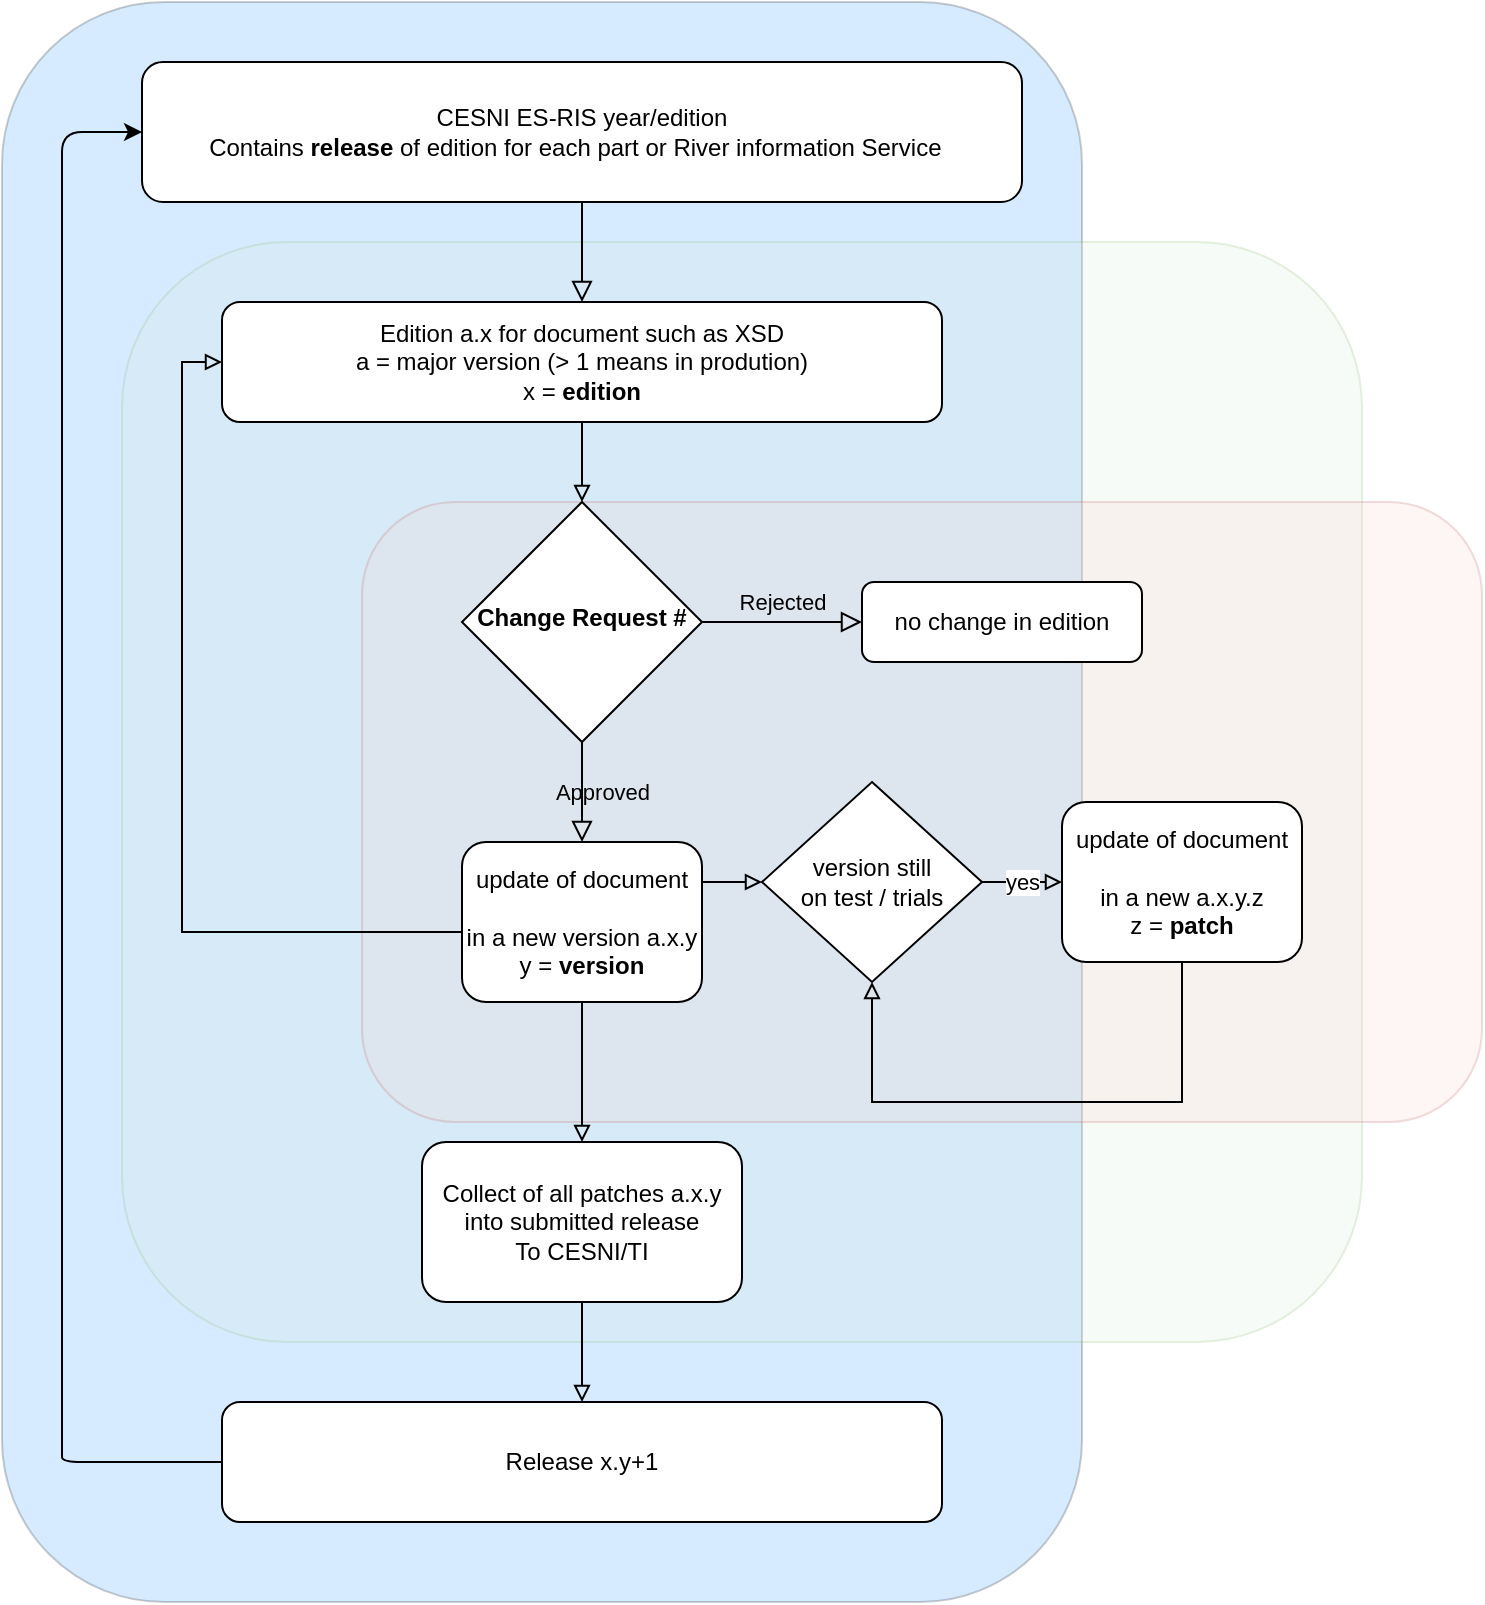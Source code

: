<mxfile version="13.9.2" type="github">
  <diagram id="C5RBs43oDa-KdzZeNtuy" name="Page-1">
    <mxGraphModel dx="1718" dy="965" grid="1" gridSize="10" guides="1" tooltips="1" connect="1" arrows="1" fold="1" page="1" pageScale="1" pageWidth="827" pageHeight="1169" math="0" shadow="0">
      <root>
        <mxCell id="WIyWlLk6GJQsqaUBKTNV-0" />
        <mxCell id="WIyWlLk6GJQsqaUBKTNV-1" parent="WIyWlLk6GJQsqaUBKTNV-0" />
        <mxCell id="3O-Bd3IR3qAcZB0B3nBF-12" value="" style="rounded=1;whiteSpace=wrap;html=1;fillColor=#3399FF;opacity=20;" vertex="1" parent="WIyWlLk6GJQsqaUBKTNV-1">
          <mxGeometry x="50" y="30" width="540" height="800" as="geometry" />
        </mxCell>
        <mxCell id="3O-Bd3IR3qAcZB0B3nBF-13" value="" style="rounded=1;whiteSpace=wrap;html=1;fillColor=#d5e8d4;opacity=20;strokeColor=#82b366;" vertex="1" parent="WIyWlLk6GJQsqaUBKTNV-1">
          <mxGeometry x="110" y="150" width="620" height="550" as="geometry" />
        </mxCell>
        <mxCell id="3O-Bd3IR3qAcZB0B3nBF-14" value="" style="rounded=1;whiteSpace=wrap;html=1;fillColor=#f8cecc;opacity=20;strokeColor=#b85450;" vertex="1" parent="WIyWlLk6GJQsqaUBKTNV-1">
          <mxGeometry x="230" y="280" width="560" height="310" as="geometry" />
        </mxCell>
        <mxCell id="WIyWlLk6GJQsqaUBKTNV-2" value="" style="rounded=0;html=1;jettySize=auto;orthogonalLoop=1;fontSize=11;endArrow=block;endFill=0;endSize=8;strokeWidth=1;shadow=0;labelBackgroundColor=none;edgeStyle=orthogonalEdgeStyle;entryX=0.5;entryY=0;entryDx=0;entryDy=0;" parent="WIyWlLk6GJQsqaUBKTNV-1" source="WIyWlLk6GJQsqaUBKTNV-3" target="3O-Bd3IR3qAcZB0B3nBF-0" edge="1">
          <mxGeometry relative="1" as="geometry">
            <mxPoint x="220" y="160" as="targetPoint" />
          </mxGeometry>
        </mxCell>
        <mxCell id="WIyWlLk6GJQsqaUBKTNV-3" value="CESNI ES-RIS year/edition&lt;br&gt;Contains &lt;b&gt;release&lt;/b&gt; of edition for each part or River information Service&amp;nbsp;&amp;nbsp;" style="rounded=1;whiteSpace=wrap;html=1;fontSize=12;glass=0;strokeWidth=1;shadow=0;" parent="WIyWlLk6GJQsqaUBKTNV-1" vertex="1">
          <mxGeometry x="120" y="60" width="440" height="70" as="geometry" />
        </mxCell>
        <mxCell id="WIyWlLk6GJQsqaUBKTNV-4" value="Approved" style="rounded=0;html=1;jettySize=auto;orthogonalLoop=1;fontSize=11;endArrow=block;endFill=0;endSize=8;strokeWidth=1;shadow=0;labelBackgroundColor=none;edgeStyle=orthogonalEdgeStyle;entryX=0.5;entryY=0;entryDx=0;entryDy=0;" parent="WIyWlLk6GJQsqaUBKTNV-1" source="WIyWlLk6GJQsqaUBKTNV-6" target="3O-Bd3IR3qAcZB0B3nBF-4" edge="1">
          <mxGeometry y="10" relative="1" as="geometry">
            <mxPoint as="offset" />
            <mxPoint x="280" y="410" as="targetPoint" />
            <Array as="points">
              <mxPoint x="340" y="440" />
            </Array>
          </mxGeometry>
        </mxCell>
        <mxCell id="WIyWlLk6GJQsqaUBKTNV-5" value="Rejected" style="edgeStyle=orthogonalEdgeStyle;rounded=0;html=1;jettySize=auto;orthogonalLoop=1;fontSize=11;endArrow=block;endFill=0;endSize=8;strokeWidth=1;shadow=0;labelBackgroundColor=none;" parent="WIyWlLk6GJQsqaUBKTNV-1" source="WIyWlLk6GJQsqaUBKTNV-6" target="WIyWlLk6GJQsqaUBKTNV-7" edge="1">
          <mxGeometry y="10" relative="1" as="geometry">
            <mxPoint as="offset" />
          </mxGeometry>
        </mxCell>
        <mxCell id="WIyWlLk6GJQsqaUBKTNV-6" value="&lt;b&gt;Change Request #&lt;/b&gt;" style="rhombus;whiteSpace=wrap;html=1;shadow=0;fontFamily=Helvetica;fontSize=12;align=center;strokeWidth=1;spacing=6;spacingTop=-4;" parent="WIyWlLk6GJQsqaUBKTNV-1" vertex="1">
          <mxGeometry x="280" y="280" width="120" height="120" as="geometry" />
        </mxCell>
        <mxCell id="WIyWlLk6GJQsqaUBKTNV-7" value="no change in edition" style="rounded=1;whiteSpace=wrap;html=1;fontSize=12;glass=0;strokeWidth=1;shadow=0;" parent="WIyWlLk6GJQsqaUBKTNV-1" vertex="1">
          <mxGeometry x="480" y="320" width="140" height="40" as="geometry" />
        </mxCell>
        <mxCell id="3O-Bd3IR3qAcZB0B3nBF-0" value="Edition a.x for document such as XSD&lt;br&gt;a = major version (&amp;gt; 1 means in prodution)&lt;br&gt;x = &lt;b&gt;edition&lt;/b&gt;" style="rounded=1;whiteSpace=wrap;html=1;" vertex="1" parent="WIyWlLk6GJQsqaUBKTNV-1">
          <mxGeometry x="160" y="180" width="360" height="60" as="geometry" />
        </mxCell>
        <mxCell id="3O-Bd3IR3qAcZB0B3nBF-1" value="Release x.y+1" style="rounded=1;whiteSpace=wrap;html=1;" vertex="1" parent="WIyWlLk6GJQsqaUBKTNV-1">
          <mxGeometry x="160" y="730" width="360" height="60" as="geometry" />
        </mxCell>
        <mxCell id="3O-Bd3IR3qAcZB0B3nBF-2" value="" style="endArrow=none;startArrow=classic;html=1;exitX=0;exitY=0.5;exitDx=0;exitDy=0;entryX=0;entryY=0.5;entryDx=0;entryDy=0;endFill=0;" edge="1" parent="WIyWlLk6GJQsqaUBKTNV-1" source="WIyWlLk6GJQsqaUBKTNV-3" target="3O-Bd3IR3qAcZB0B3nBF-1">
          <mxGeometry width="50" height="50" relative="1" as="geometry">
            <mxPoint x="110" y="930" as="sourcePoint" />
            <mxPoint x="160" y="880" as="targetPoint" />
            <Array as="points">
              <mxPoint x="80" y="95" />
              <mxPoint x="80" y="750" />
              <mxPoint x="80" y="760" />
            </Array>
          </mxGeometry>
        </mxCell>
        <mxCell id="3O-Bd3IR3qAcZB0B3nBF-3" value="" style="endArrow=none;startArrow=block;html=1;entryX=0.5;entryY=1;entryDx=0;entryDy=0;exitX=0.5;exitY=0;exitDx=0;exitDy=0;startFill=0;endFill=0;" edge="1" parent="WIyWlLk6GJQsqaUBKTNV-1" source="WIyWlLk6GJQsqaUBKTNV-6" target="3O-Bd3IR3qAcZB0B3nBF-0">
          <mxGeometry width="50" height="50" relative="1" as="geometry">
            <mxPoint x="390" y="590" as="sourcePoint" />
            <mxPoint x="440" y="540" as="targetPoint" />
          </mxGeometry>
        </mxCell>
        <mxCell id="3O-Bd3IR3qAcZB0B3nBF-8" style="edgeStyle=orthogonalEdgeStyle;rounded=0;orthogonalLoop=1;jettySize=auto;html=1;startArrow=none;startFill=0;endArrow=block;endFill=0;" edge="1" parent="WIyWlLk6GJQsqaUBKTNV-1" source="3O-Bd3IR3qAcZB0B3nBF-4">
          <mxGeometry relative="1" as="geometry">
            <mxPoint x="160" y="210" as="targetPoint" />
            <Array as="points">
              <mxPoint x="140" y="495" />
              <mxPoint x="140" y="210" />
              <mxPoint x="160" y="210" />
            </Array>
          </mxGeometry>
        </mxCell>
        <mxCell id="3O-Bd3IR3qAcZB0B3nBF-10" style="edgeStyle=orthogonalEdgeStyle;rounded=0;orthogonalLoop=1;jettySize=auto;html=1;entryX=0.5;entryY=0;entryDx=0;entryDy=0;startArrow=none;startFill=0;endArrow=block;endFill=0;" edge="1" parent="WIyWlLk6GJQsqaUBKTNV-1" source="3O-Bd3IR3qAcZB0B3nBF-4" target="3O-Bd3IR3qAcZB0B3nBF-9">
          <mxGeometry relative="1" as="geometry" />
        </mxCell>
        <mxCell id="3O-Bd3IR3qAcZB0B3nBF-18" style="edgeStyle=orthogonalEdgeStyle;rounded=0;orthogonalLoop=1;jettySize=auto;html=1;startArrow=none;startFill=0;endArrow=block;endFill=0;exitX=1;exitY=0.25;exitDx=0;exitDy=0;entryX=0;entryY=0.5;entryDx=0;entryDy=0;" edge="1" parent="WIyWlLk6GJQsqaUBKTNV-1" source="3O-Bd3IR3qAcZB0B3nBF-4" target="3O-Bd3IR3qAcZB0B3nBF-17">
          <mxGeometry relative="1" as="geometry" />
        </mxCell>
        <mxCell id="3O-Bd3IR3qAcZB0B3nBF-4" value="update of document&lt;br&gt;&lt;br&gt;in a new version a.x.y&lt;br&gt;y = &lt;b&gt;version&lt;/b&gt;" style="rounded=1;whiteSpace=wrap;html=1;" vertex="1" parent="WIyWlLk6GJQsqaUBKTNV-1">
          <mxGeometry x="280" y="450" width="120" height="80" as="geometry" />
        </mxCell>
        <mxCell id="3O-Bd3IR3qAcZB0B3nBF-11" style="edgeStyle=orthogonalEdgeStyle;rounded=0;orthogonalLoop=1;jettySize=auto;html=1;entryX=0.5;entryY=0;entryDx=0;entryDy=0;startArrow=none;startFill=0;endArrow=block;endFill=0;" edge="1" parent="WIyWlLk6GJQsqaUBKTNV-1" source="3O-Bd3IR3qAcZB0B3nBF-9" target="3O-Bd3IR3qAcZB0B3nBF-1">
          <mxGeometry relative="1" as="geometry" />
        </mxCell>
        <mxCell id="3O-Bd3IR3qAcZB0B3nBF-9" value="Collect of all patches a.x.y&lt;br&gt;into submitted release&lt;br&gt;To CESNI/TI" style="rounded=1;whiteSpace=wrap;html=1;" vertex="1" parent="WIyWlLk6GJQsqaUBKTNV-1">
          <mxGeometry x="260" y="600" width="160" height="80" as="geometry" />
        </mxCell>
        <mxCell id="3O-Bd3IR3qAcZB0B3nBF-21" value="yes" style="edgeStyle=orthogonalEdgeStyle;rounded=0;orthogonalLoop=1;jettySize=auto;html=1;startArrow=none;startFill=0;endArrow=block;endFill=0;" edge="1" parent="WIyWlLk6GJQsqaUBKTNV-1" source="3O-Bd3IR3qAcZB0B3nBF-17" target="3O-Bd3IR3qAcZB0B3nBF-19">
          <mxGeometry relative="1" as="geometry" />
        </mxCell>
        <mxCell id="3O-Bd3IR3qAcZB0B3nBF-17" value="version still &lt;br&gt;on test / trials" style="rhombus;whiteSpace=wrap;html=1;rounded=0;" vertex="1" parent="WIyWlLk6GJQsqaUBKTNV-1">
          <mxGeometry x="430" y="420" width="110" height="100" as="geometry" />
        </mxCell>
        <mxCell id="3O-Bd3IR3qAcZB0B3nBF-22" style="edgeStyle=orthogonalEdgeStyle;rounded=0;orthogonalLoop=1;jettySize=auto;html=1;entryX=0.5;entryY=1;entryDx=0;entryDy=0;startArrow=none;startFill=0;endArrow=block;endFill=0;" edge="1" parent="WIyWlLk6GJQsqaUBKTNV-1" source="3O-Bd3IR3qAcZB0B3nBF-19" target="3O-Bd3IR3qAcZB0B3nBF-17">
          <mxGeometry relative="1" as="geometry">
            <Array as="points">
              <mxPoint x="640" y="580" />
              <mxPoint x="485" y="580" />
            </Array>
          </mxGeometry>
        </mxCell>
        <mxCell id="3O-Bd3IR3qAcZB0B3nBF-19" value="update of document&lt;br&gt;&lt;br&gt;in a new a.x.y.z&lt;br&gt;z = &lt;b&gt;patch&lt;/b&gt;" style="rounded=1;whiteSpace=wrap;html=1;" vertex="1" parent="WIyWlLk6GJQsqaUBKTNV-1">
          <mxGeometry x="580" y="430" width="120" height="80" as="geometry" />
        </mxCell>
      </root>
    </mxGraphModel>
  </diagram>
</mxfile>

